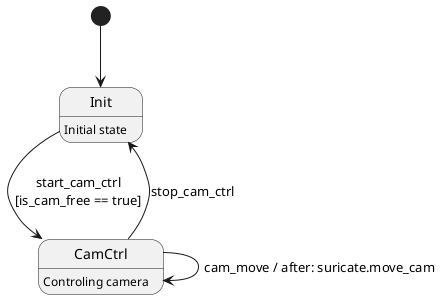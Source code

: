 @startuml "cam controller state"


[*] --> Init
Init : Initial state
CamCtrl : Controling camera
Init --> CamCtrl : start_cam_ctrl\n[is_cam_free == true]
CamCtrl --> CamCtrl : cam_move / after: suricate.move_cam
CamCtrl --> Init : stop_cam_ctrl


@enduml
